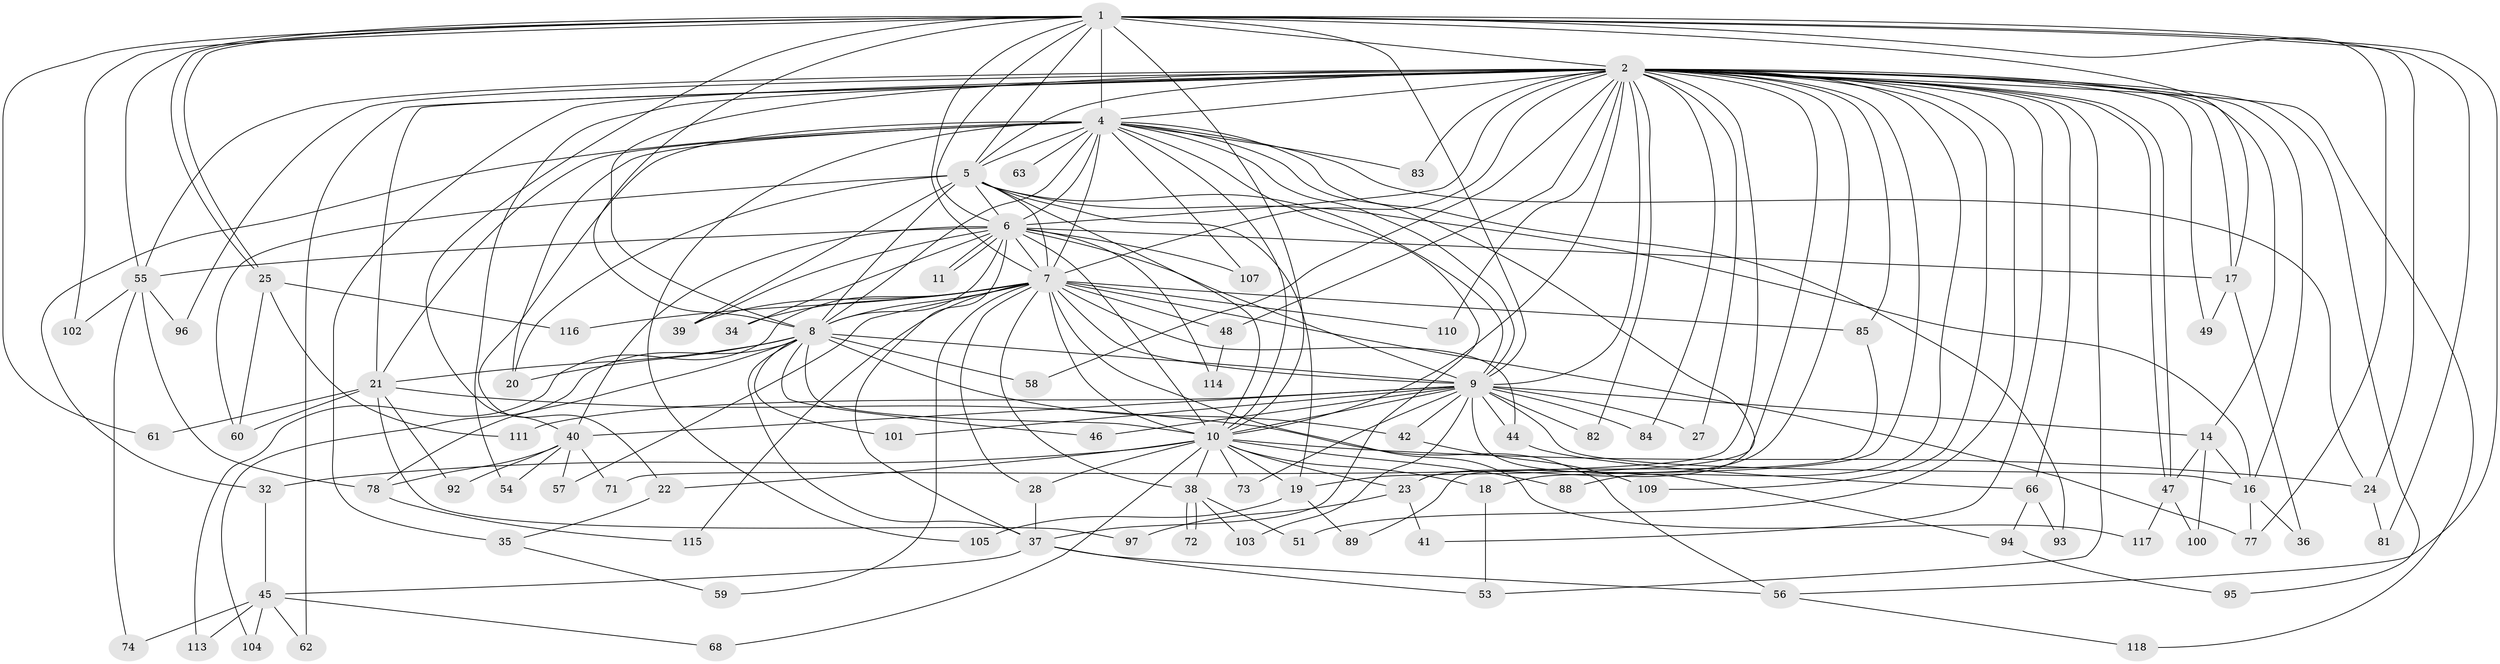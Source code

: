 // original degree distribution, {18: 0.00847457627118644, 28: 0.00847457627118644, 26: 0.00847457627118644, 22: 0.00847457627118644, 15: 0.00847457627118644, 19: 0.00847457627118644, 23: 0.00847457627118644, 16: 0.00847457627118644, 24: 0.00847457627118644, 21: 0.00847457627118644, 2: 0.5254237288135594, 5: 0.07627118644067797, 3: 0.19491525423728814, 4: 0.06779661016949153, 6: 0.01694915254237288, 7: 0.03389830508474576}
// Generated by graph-tools (version 1.1) at 2025/41/03/06/25 10:41:35]
// undirected, 88 vertices, 212 edges
graph export_dot {
graph [start="1"]
  node [color=gray90,style=filled];
  1 [super="+15"];
  2 [super="+3"];
  4 [super="+12"];
  5 [super="+64"];
  6 [super="+26"];
  7 [super="+75"];
  8 [super="+29"];
  9 [super="+67"];
  10 [super="+13"];
  11;
  14 [super="+50"];
  16 [super="+31"];
  17 [super="+80"];
  18 [super="+108"];
  19 [super="+69"];
  20 [super="+87"];
  21 [super="+33"];
  22;
  23 [super="+112"];
  24 [super="+30"];
  25 [super="+99"];
  27 [super="+91"];
  28 [super="+70"];
  32;
  34;
  35 [super="+52"];
  36;
  37 [super="+106"];
  38;
  39 [super="+43"];
  40 [super="+65"];
  41;
  42;
  44;
  45;
  46;
  47 [super="+76"];
  48;
  49;
  51;
  53;
  54;
  55 [super="+90"];
  56 [super="+79"];
  57;
  58;
  59;
  60;
  61;
  62;
  63;
  66;
  68;
  71;
  72;
  73;
  74;
  77 [super="+98"];
  78 [super="+86"];
  81;
  82;
  83;
  84;
  85;
  88;
  89;
  92;
  93;
  94;
  95;
  96;
  97;
  100;
  101;
  102;
  103;
  104;
  105;
  107;
  109;
  110;
  111;
  113;
  114;
  115;
  116;
  117;
  118;
  1 -- 2 [weight=2];
  1 -- 4 [weight=2];
  1 -- 5;
  1 -- 6;
  1 -- 7;
  1 -- 8;
  1 -- 9;
  1 -- 10;
  1 -- 25;
  1 -- 25;
  1 -- 55;
  1 -- 61;
  1 -- 40;
  1 -- 81;
  1 -- 102;
  1 -- 56;
  1 -- 24;
  1 -- 17;
  1 -- 77;
  2 -- 4 [weight=2];
  2 -- 5 [weight=2];
  2 -- 6 [weight=3];
  2 -- 7 [weight=3];
  2 -- 8 [weight=2];
  2 -- 9 [weight=2];
  2 -- 10 [weight=2];
  2 -- 16;
  2 -- 17;
  2 -- 35 [weight=2];
  2 -- 41;
  2 -- 47;
  2 -- 47;
  2 -- 48;
  2 -- 54;
  2 -- 58;
  2 -- 62;
  2 -- 66;
  2 -- 82;
  2 -- 83;
  2 -- 85;
  2 -- 96;
  2 -- 110;
  2 -- 71;
  2 -- 14;
  2 -- 18;
  2 -- 19;
  2 -- 84;
  2 -- 21;
  2 -- 23;
  2 -- 88;
  2 -- 27 [weight=2];
  2 -- 95;
  2 -- 109;
  2 -- 49;
  2 -- 51;
  2 -- 53;
  2 -- 118;
  2 -- 55;
  4 -- 5;
  4 -- 6;
  4 -- 7 [weight=2];
  4 -- 8;
  4 -- 9;
  4 -- 10;
  4 -- 20;
  4 -- 22;
  4 -- 23;
  4 -- 24;
  4 -- 32;
  4 -- 37;
  4 -- 63 [weight=2];
  4 -- 93;
  4 -- 105;
  4 -- 107;
  4 -- 21 [weight=2];
  4 -- 83;
  5 -- 6;
  5 -- 7;
  5 -- 8;
  5 -- 9;
  5 -- 10 [weight=2];
  5 -- 16;
  5 -- 19;
  5 -- 39;
  5 -- 60;
  5 -- 20;
  6 -- 7;
  6 -- 8;
  6 -- 9;
  6 -- 10;
  6 -- 11;
  6 -- 11;
  6 -- 17;
  6 -- 34;
  6 -- 37;
  6 -- 39;
  6 -- 40;
  6 -- 55;
  6 -- 114;
  6 -- 107;
  7 -- 8;
  7 -- 9;
  7 -- 10;
  7 -- 28;
  7 -- 34;
  7 -- 38;
  7 -- 44;
  7 -- 48;
  7 -- 57;
  7 -- 59;
  7 -- 110;
  7 -- 113;
  7 -- 115;
  7 -- 116;
  7 -- 117;
  7 -- 85;
  7 -- 77;
  7 -- 39;
  8 -- 9;
  8 -- 10;
  8 -- 20;
  8 -- 42;
  8 -- 46;
  8 -- 101;
  8 -- 104;
  8 -- 58;
  8 -- 37;
  8 -- 21;
  8 -- 78;
  9 -- 10 [weight=2];
  9 -- 14;
  9 -- 27;
  9 -- 40;
  9 -- 42;
  9 -- 44;
  9 -- 46;
  9 -- 73;
  9 -- 82;
  9 -- 84;
  9 -- 94;
  9 -- 101;
  9 -- 103;
  9 -- 111;
  9 -- 16;
  10 -- 22;
  10 -- 24;
  10 -- 28;
  10 -- 38;
  10 -- 68;
  10 -- 73;
  10 -- 88;
  10 -- 32;
  10 -- 19;
  10 -- 18;
  10 -- 23;
  14 -- 16;
  14 -- 100;
  14 -- 47;
  16 -- 36;
  16 -- 77;
  17 -- 36;
  17 -- 49;
  18 -- 53;
  19 -- 105;
  19 -- 89;
  21 -- 92;
  21 -- 97;
  21 -- 56;
  21 -- 60;
  21 -- 61;
  22 -- 35;
  23 -- 41;
  23 -- 97;
  24 -- 81;
  25 -- 116;
  25 -- 60;
  25 -- 111;
  28 -- 37;
  32 -- 45;
  35 -- 59;
  37 -- 45;
  37 -- 53;
  37 -- 56;
  38 -- 51;
  38 -- 72;
  38 -- 72;
  38 -- 103;
  40 -- 54;
  40 -- 57;
  40 -- 78;
  40 -- 92;
  40 -- 71;
  42 -- 109;
  44 -- 66;
  45 -- 62;
  45 -- 68;
  45 -- 74;
  45 -- 104;
  45 -- 113;
  47 -- 100;
  47 -- 117;
  48 -- 114;
  55 -- 74;
  55 -- 78;
  55 -- 96;
  55 -- 102;
  56 -- 118;
  66 -- 93;
  66 -- 94;
  78 -- 115;
  85 -- 89;
  94 -- 95;
}
